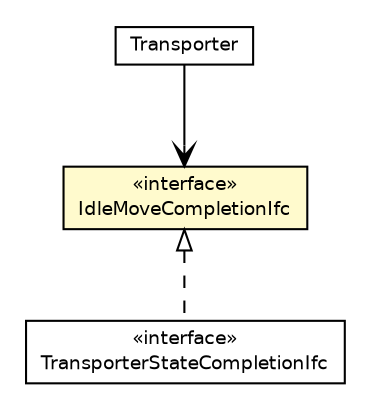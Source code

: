 #!/usr/local/bin/dot
#
# Class diagram 
# Generated by UMLGraph version 5.4 (http://www.umlgraph.org/)
#

digraph G {
	edge [fontname="Helvetica",fontsize=10,labelfontname="Helvetica",labelfontsize=10];
	node [fontname="Helvetica",fontsize=10,shape=plaintext];
	nodesep=0.25;
	ranksep=0.5;
	// jsl.modeling.elements.spatial.transporter.TransporterStateCompletionIfc
	c100796 [label=<<table title="jsl.modeling.elements.spatial.transporter.TransporterStateCompletionIfc" border="0" cellborder="1" cellspacing="0" cellpadding="2" port="p" href="./TransporterStateCompletionIfc.html">
		<tr><td><table border="0" cellspacing="0" cellpadding="1">
<tr><td align="center" balign="center"> &#171;interface&#187; </td></tr>
<tr><td align="center" balign="center"> TransporterStateCompletionIfc </td></tr>
		</table></td></tr>
		</table>>, URL="./TransporterStateCompletionIfc.html", fontname="Helvetica", fontcolor="black", fontsize=9.0];
	// jsl.modeling.elements.spatial.transporter.Transporter
	c100802 [label=<<table title="jsl.modeling.elements.spatial.transporter.Transporter" border="0" cellborder="1" cellspacing="0" cellpadding="2" port="p" href="./Transporter.html">
		<tr><td><table border="0" cellspacing="0" cellpadding="1">
<tr><td align="center" balign="center"> Transporter </td></tr>
		</table></td></tr>
		</table>>, URL="./Transporter.html", fontname="Helvetica", fontcolor="black", fontsize=9.0];
	// jsl.modeling.elements.spatial.transporter.IdleMoveCompletionIfc
	c100813 [label=<<table title="jsl.modeling.elements.spatial.transporter.IdleMoveCompletionIfc" border="0" cellborder="1" cellspacing="0" cellpadding="2" port="p" bgcolor="lemonChiffon" href="./IdleMoveCompletionIfc.html">
		<tr><td><table border="0" cellspacing="0" cellpadding="1">
<tr><td align="center" balign="center"> &#171;interface&#187; </td></tr>
<tr><td align="center" balign="center"> IdleMoveCompletionIfc </td></tr>
		</table></td></tr>
		</table>>, URL="./IdleMoveCompletionIfc.html", fontname="Helvetica", fontcolor="black", fontsize=9.0];
	//jsl.modeling.elements.spatial.transporter.TransporterStateCompletionIfc implements jsl.modeling.elements.spatial.transporter.IdleMoveCompletionIfc
	c100813:p -> c100796:p [dir=back,arrowtail=empty,style=dashed];
	// jsl.modeling.elements.spatial.transporter.Transporter NAVASSOC jsl.modeling.elements.spatial.transporter.IdleMoveCompletionIfc
	c100802:p -> c100813:p [taillabel="", label="", headlabel="", fontname="Helvetica", fontcolor="black", fontsize=10.0, color="black", arrowhead=open];
}


